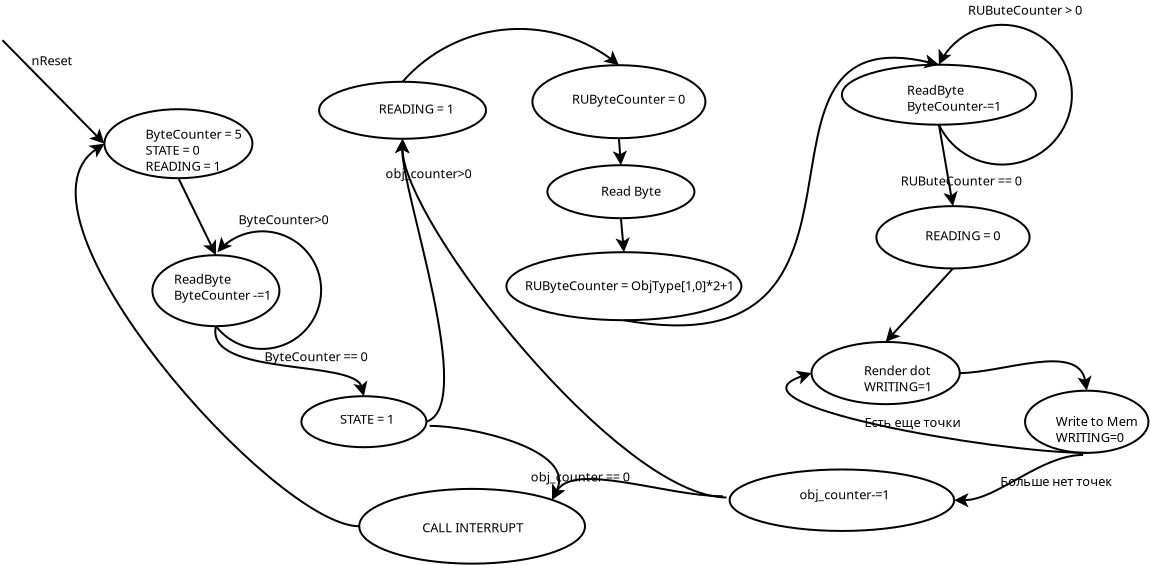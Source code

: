<?xml version="1.0" encoding="UTF-8"?>
<dia:diagram xmlns:dia="http://www.lysator.liu.se/~alla/dia/">
  <dia:layer name="Фон" visible="true" active="true">
    <dia:object type="Standard - Ellipse" version="0" id="O0">
      <dia:attribute name="obj_pos">
        <dia:point val="10.75,6.95"/>
      </dia:attribute>
      <dia:attribute name="obj_bb">
        <dia:rectangle val="10.7,6.9;18.2,10.45"/>
      </dia:attribute>
      <dia:attribute name="elem_corner">
        <dia:point val="10.75,6.95"/>
      </dia:attribute>
      <dia:attribute name="elem_width">
        <dia:real val="7.4"/>
      </dia:attribute>
      <dia:attribute name="elem_height">
        <dia:real val="3.45"/>
      </dia:attribute>
    </dia:object>
    <dia:object type="Standard - Line" version="0" id="O1">
      <dia:attribute name="obj_pos">
        <dia:point val="5.65,3.5"/>
      </dia:attribute>
      <dia:attribute name="obj_bb">
        <dia:rectangle val="5.579,3.429;10.829,8.755"/>
      </dia:attribute>
      <dia:attribute name="conn_endpoints">
        <dia:point val="5.65,3.5"/>
        <dia:point val="10.75,8.675"/>
      </dia:attribute>
      <dia:attribute name="numcp">
        <dia:int val="1"/>
      </dia:attribute>
      <dia:attribute name="end_arrow">
        <dia:enum val="22"/>
      </dia:attribute>
      <dia:attribute name="end_arrow_length">
        <dia:real val="0.5"/>
      </dia:attribute>
      <dia:attribute name="end_arrow_width">
        <dia:real val="0.5"/>
      </dia:attribute>
      <dia:connections>
        <dia:connection handle="1" to="O0" connection="3"/>
      </dia:connections>
    </dia:object>
    <dia:object type="Standard - Text" version="1" id="O2">
      <dia:attribute name="obj_pos">
        <dia:point val="7.1,4.75"/>
      </dia:attribute>
      <dia:attribute name="obj_bb">
        <dia:rectangle val="7.1,4.11;9.03,4.883"/>
      </dia:attribute>
      <dia:attribute name="text">
        <dia:composite type="text">
          <dia:attribute name="string">
            <dia:string>#nReset#</dia:string>
          </dia:attribute>
          <dia:attribute name="font">
            <dia:font family="sans" style="0" name="Helvetica"/>
          </dia:attribute>
          <dia:attribute name="height">
            <dia:real val="0.8"/>
          </dia:attribute>
          <dia:attribute name="pos">
            <dia:point val="7.1,4.75"/>
          </dia:attribute>
          <dia:attribute name="color">
            <dia:color val="#000000"/>
          </dia:attribute>
          <dia:attribute name="alignment">
            <dia:enum val="0"/>
          </dia:attribute>
        </dia:composite>
      </dia:attribute>
      <dia:attribute name="valign">
        <dia:enum val="3"/>
      </dia:attribute>
    </dia:object>
    <dia:object type="Standard - Text" version="1" id="O3">
      <dia:attribute name="obj_pos">
        <dia:point val="12.8,8.425"/>
      </dia:attribute>
      <dia:attribute name="obj_bb">
        <dia:rectangle val="12.8,7.785;17.495,10.158"/>
      </dia:attribute>
      <dia:attribute name="text">
        <dia:composite type="text">
          <dia:attribute name="string">
            <dia:string>#ByteCounter = 5
STATE = 0
READING = 1#</dia:string>
          </dia:attribute>
          <dia:attribute name="font">
            <dia:font family="sans" style="0" name="Helvetica"/>
          </dia:attribute>
          <dia:attribute name="height">
            <dia:real val="0.8"/>
          </dia:attribute>
          <dia:attribute name="pos">
            <dia:point val="12.8,8.425"/>
          </dia:attribute>
          <dia:attribute name="color">
            <dia:color val="#000000"/>
          </dia:attribute>
          <dia:attribute name="alignment">
            <dia:enum val="0"/>
          </dia:attribute>
        </dia:composite>
      </dia:attribute>
      <dia:attribute name="valign">
        <dia:enum val="3"/>
      </dia:attribute>
    </dia:object>
    <dia:object type="Standard - Ellipse" version="0" id="O4">
      <dia:attribute name="obj_pos">
        <dia:point val="13.15,14.25"/>
      </dia:attribute>
      <dia:attribute name="obj_bb">
        <dia:rectangle val="13.1,14.2;19.55,17.85"/>
      </dia:attribute>
      <dia:attribute name="elem_corner">
        <dia:point val="13.15,14.25"/>
      </dia:attribute>
      <dia:attribute name="elem_width">
        <dia:real val="6.35"/>
      </dia:attribute>
      <dia:attribute name="elem_height">
        <dia:real val="3.55"/>
      </dia:attribute>
    </dia:object>
    <dia:object type="Standard - Text" version="1" id="O5">
      <dia:attribute name="obj_pos">
        <dia:point val="14.225,15.675"/>
      </dia:attribute>
      <dia:attribute name="obj_bb">
        <dia:rectangle val="14.225,15.035;18.953,16.608"/>
      </dia:attribute>
      <dia:attribute name="text">
        <dia:composite type="text">
          <dia:attribute name="string">
            <dia:string>#ReadByte
ByteCounter -=1#</dia:string>
          </dia:attribute>
          <dia:attribute name="font">
            <dia:font family="sans" style="0" name="Helvetica"/>
          </dia:attribute>
          <dia:attribute name="height">
            <dia:real val="0.8"/>
          </dia:attribute>
          <dia:attribute name="pos">
            <dia:point val="14.225,15.675"/>
          </dia:attribute>
          <dia:attribute name="color">
            <dia:color val="#000000"/>
          </dia:attribute>
          <dia:attribute name="alignment">
            <dia:enum val="0"/>
          </dia:attribute>
        </dia:composite>
      </dia:attribute>
      <dia:attribute name="valign">
        <dia:enum val="3"/>
      </dia:attribute>
    </dia:object>
    <dia:object type="Standard - Line" version="0" id="O6">
      <dia:attribute name="obj_pos">
        <dia:point val="14.45,10.4"/>
      </dia:attribute>
      <dia:attribute name="obj_bb">
        <dia:rectangle val="14.383,10.333;16.401,14.351"/>
      </dia:attribute>
      <dia:attribute name="conn_endpoints">
        <dia:point val="14.45,10.4"/>
        <dia:point val="16.325,14.25"/>
      </dia:attribute>
      <dia:attribute name="numcp">
        <dia:int val="1"/>
      </dia:attribute>
      <dia:attribute name="end_arrow">
        <dia:enum val="22"/>
      </dia:attribute>
      <dia:attribute name="end_arrow_length">
        <dia:real val="0.5"/>
      </dia:attribute>
      <dia:attribute name="end_arrow_width">
        <dia:real val="0.5"/>
      </dia:attribute>
      <dia:connections>
        <dia:connection handle="0" to="O0" connection="6"/>
        <dia:connection handle="1" to="O4" connection="1"/>
      </dia:connections>
    </dia:object>
    <dia:object type="Standard - Arc" version="0" id="O7">
      <dia:attribute name="obj_pos">
        <dia:point val="16.325,17.8"/>
      </dia:attribute>
      <dia:attribute name="obj_bb">
        <dia:rectangle val="16.274,13.007;21.636,18.986"/>
      </dia:attribute>
      <dia:attribute name="conn_endpoints">
        <dia:point val="16.325,17.8"/>
        <dia:point val="16.4,14.1"/>
      </dia:attribute>
      <dia:attribute name="curve_distance">
        <dia:real val="5.224"/>
      </dia:attribute>
      <dia:attribute name="end_arrow">
        <dia:enum val="22"/>
      </dia:attribute>
      <dia:attribute name="end_arrow_length">
        <dia:real val="0.5"/>
      </dia:attribute>
      <dia:attribute name="end_arrow_width">
        <dia:real val="0.5"/>
      </dia:attribute>
      <dia:connections>
        <dia:connection handle="0" to="O4" connection="6"/>
      </dia:connections>
    </dia:object>
    <dia:object type="Standard - Text" version="1" id="O8">
      <dia:attribute name="obj_pos">
        <dia:point val="17.45,12.7"/>
      </dia:attribute>
      <dia:attribute name="obj_bb">
        <dia:rectangle val="17.45,12.06;21.745,12.832"/>
      </dia:attribute>
      <dia:attribute name="text">
        <dia:composite type="text">
          <dia:attribute name="string">
            <dia:string>#ByteCounter&gt;0#</dia:string>
          </dia:attribute>
          <dia:attribute name="font">
            <dia:font family="sans" style="0" name="Helvetica"/>
          </dia:attribute>
          <dia:attribute name="height">
            <dia:real val="0.8"/>
          </dia:attribute>
          <dia:attribute name="pos">
            <dia:point val="17.45,12.7"/>
          </dia:attribute>
          <dia:attribute name="color">
            <dia:color val="#000000"/>
          </dia:attribute>
          <dia:attribute name="alignment">
            <dia:enum val="0"/>
          </dia:attribute>
        </dia:composite>
      </dia:attribute>
      <dia:attribute name="valign">
        <dia:enum val="3"/>
      </dia:attribute>
    </dia:object>
    <dia:object type="Standard - Ellipse" version="0" id="O9">
      <dia:attribute name="obj_pos">
        <dia:point val="20.6,21.3"/>
      </dia:attribute>
      <dia:attribute name="obj_bb">
        <dia:rectangle val="20.55,21.25;26.9,23.9"/>
      </dia:attribute>
      <dia:attribute name="elem_corner">
        <dia:point val="20.6,21.3"/>
      </dia:attribute>
      <dia:attribute name="elem_width">
        <dia:real val="6.25"/>
      </dia:attribute>
      <dia:attribute name="elem_height">
        <dia:real val="2.55"/>
      </dia:attribute>
    </dia:object>
    <dia:object type="Standard - BezierLine" version="0" id="O10">
      <dia:attribute name="obj_pos">
        <dia:point val="16.325,17.8"/>
      </dia:attribute>
      <dia:attribute name="obj_bb">
        <dia:rectangle val="16.244,17.74;23.895,21.3"/>
      </dia:attribute>
      <dia:attribute name="bez_points">
        <dia:point val="16.325,17.8"/>
        <dia:point val="15.75,20.35"/>
        <dia:point val="23.25,19.45"/>
        <dia:point val="23.725,21.3"/>
      </dia:attribute>
      <dia:attribute name="corner_types">
        <dia:enum val="0"/>
        <dia:enum val="0"/>
      </dia:attribute>
      <dia:attribute name="end_arrow">
        <dia:enum val="22"/>
      </dia:attribute>
      <dia:attribute name="end_arrow_length">
        <dia:real val="0.5"/>
      </dia:attribute>
      <dia:attribute name="end_arrow_width">
        <dia:real val="0.5"/>
      </dia:attribute>
      <dia:connections>
        <dia:connection handle="0" to="O4" connection="6"/>
        <dia:connection handle="3" to="O9" connection="1"/>
      </dia:connections>
    </dia:object>
    <dia:object type="Standard - Text" version="1" id="O11">
      <dia:attribute name="obj_pos">
        <dia:point val="18.75,19.55"/>
      </dia:attribute>
      <dia:attribute name="obj_bb">
        <dia:rectangle val="18.75,18.91;23.91,19.683"/>
      </dia:attribute>
      <dia:attribute name="text">
        <dia:composite type="text">
          <dia:attribute name="string">
            <dia:string>#ByteCounter == 0#</dia:string>
          </dia:attribute>
          <dia:attribute name="font">
            <dia:font family="sans" style="0" name="Helvetica"/>
          </dia:attribute>
          <dia:attribute name="height">
            <dia:real val="0.8"/>
          </dia:attribute>
          <dia:attribute name="pos">
            <dia:point val="18.75,19.55"/>
          </dia:attribute>
          <dia:attribute name="color">
            <dia:color val="#000000"/>
          </dia:attribute>
          <dia:attribute name="alignment">
            <dia:enum val="0"/>
          </dia:attribute>
        </dia:composite>
      </dia:attribute>
      <dia:attribute name="valign">
        <dia:enum val="3"/>
      </dia:attribute>
    </dia:object>
    <dia:object type="Standard - Text" version="1" id="O12">
      <dia:attribute name="obj_pos">
        <dia:point val="22.525,22.675"/>
      </dia:attribute>
      <dia:attribute name="obj_bb">
        <dia:rectangle val="22.525,22.035;25.593,22.808"/>
      </dia:attribute>
      <dia:attribute name="text">
        <dia:composite type="text">
          <dia:attribute name="string">
            <dia:string>#STATE = 1#</dia:string>
          </dia:attribute>
          <dia:attribute name="font">
            <dia:font family="sans" style="0" name="Helvetica"/>
          </dia:attribute>
          <dia:attribute name="height">
            <dia:real val="0.8"/>
          </dia:attribute>
          <dia:attribute name="pos">
            <dia:point val="22.525,22.675"/>
          </dia:attribute>
          <dia:attribute name="color">
            <dia:color val="#000000"/>
          </dia:attribute>
          <dia:attribute name="alignment">
            <dia:enum val="0"/>
          </dia:attribute>
        </dia:composite>
      </dia:attribute>
      <dia:attribute name="valign">
        <dia:enum val="3"/>
      </dia:attribute>
    </dia:object>
    <dia:object type="Standard - Ellipse" version="0" id="O13">
      <dia:attribute name="obj_pos">
        <dia:point val="32.15,4.75"/>
      </dia:attribute>
      <dia:attribute name="obj_bb">
        <dia:rectangle val="32.1,4.7;40.85,8.45"/>
      </dia:attribute>
      <dia:attribute name="elem_corner">
        <dia:point val="32.15,4.75"/>
      </dia:attribute>
      <dia:attribute name="elem_width">
        <dia:real val="8.65"/>
      </dia:attribute>
      <dia:attribute name="elem_height">
        <dia:real val="3.65"/>
      </dia:attribute>
    </dia:object>
    <dia:object type="Standard - Text" version="1" id="O14">
      <dia:attribute name="obj_pos">
        <dia:point val="34.125,6.675"/>
      </dia:attribute>
      <dia:attribute name="obj_bb">
        <dia:rectangle val="34.125,6.035;39.638,6.808"/>
      </dia:attribute>
      <dia:attribute name="text">
        <dia:composite type="text">
          <dia:attribute name="string">
            <dia:string>#RUByteCounter = 0#</dia:string>
          </dia:attribute>
          <dia:attribute name="font">
            <dia:font family="sans" style="0" name="Helvetica"/>
          </dia:attribute>
          <dia:attribute name="height">
            <dia:real val="0.8"/>
          </dia:attribute>
          <dia:attribute name="pos">
            <dia:point val="34.125,6.675"/>
          </dia:attribute>
          <dia:attribute name="color">
            <dia:color val="#000000"/>
          </dia:attribute>
          <dia:attribute name="alignment">
            <dia:enum val="0"/>
          </dia:attribute>
        </dia:composite>
      </dia:attribute>
      <dia:attribute name="valign">
        <dia:enum val="3"/>
      </dia:attribute>
    </dia:object>
    <dia:object type="Standard - Ellipse" version="0" id="O15">
      <dia:attribute name="obj_pos">
        <dia:point val="32.9,9.75"/>
      </dia:attribute>
      <dia:attribute name="obj_bb">
        <dia:rectangle val="32.85,9.7;40.3,12.45"/>
      </dia:attribute>
      <dia:attribute name="elem_corner">
        <dia:point val="32.9,9.75"/>
      </dia:attribute>
      <dia:attribute name="elem_width">
        <dia:real val="7.35"/>
      </dia:attribute>
      <dia:attribute name="elem_height">
        <dia:real val="2.65"/>
      </dia:attribute>
    </dia:object>
    <dia:object type="Standard - Text" version="1" id="O16">
      <dia:attribute name="obj_pos">
        <dia:point val="35.575,11.275"/>
      </dia:attribute>
      <dia:attribute name="obj_bb">
        <dia:rectangle val="35.575,10.635;38.45,11.408"/>
      </dia:attribute>
      <dia:attribute name="text">
        <dia:composite type="text">
          <dia:attribute name="string">
            <dia:string>#Read Byte#</dia:string>
          </dia:attribute>
          <dia:attribute name="font">
            <dia:font family="sans" style="0" name="Helvetica"/>
          </dia:attribute>
          <dia:attribute name="height">
            <dia:real val="0.8"/>
          </dia:attribute>
          <dia:attribute name="pos">
            <dia:point val="35.575,11.275"/>
          </dia:attribute>
          <dia:attribute name="color">
            <dia:color val="#000000"/>
          </dia:attribute>
          <dia:attribute name="alignment">
            <dia:enum val="0"/>
          </dia:attribute>
        </dia:composite>
      </dia:attribute>
      <dia:attribute name="valign">
        <dia:enum val="3"/>
      </dia:attribute>
    </dia:object>
    <dia:object type="Standard - Line" version="0" id="O17">
      <dia:attribute name="obj_pos">
        <dia:point val="36.475,8.4"/>
      </dia:attribute>
      <dia:attribute name="obj_bb">
        <dia:rectangle val="36.169,8.346;36.891,9.861"/>
      </dia:attribute>
      <dia:attribute name="conn_endpoints">
        <dia:point val="36.475,8.4"/>
        <dia:point val="36.575,9.75"/>
      </dia:attribute>
      <dia:attribute name="numcp">
        <dia:int val="1"/>
      </dia:attribute>
      <dia:attribute name="end_arrow">
        <dia:enum val="22"/>
      </dia:attribute>
      <dia:attribute name="end_arrow_length">
        <dia:real val="0.5"/>
      </dia:attribute>
      <dia:attribute name="end_arrow_width">
        <dia:real val="0.5"/>
      </dia:attribute>
      <dia:connections>
        <dia:connection handle="0" to="O13" connection="6"/>
        <dia:connection handle="1" to="O15" connection="1"/>
      </dia:connections>
    </dia:object>
    <dia:object type="Standard - Ellipse" version="0" id="O18">
      <dia:attribute name="obj_pos">
        <dia:point val="30.85,14.1"/>
      </dia:attribute>
      <dia:attribute name="obj_bb">
        <dia:rectangle val="30.8,14.05;42.65,17.55"/>
      </dia:attribute>
      <dia:attribute name="elem_corner">
        <dia:point val="30.85,14.1"/>
      </dia:attribute>
      <dia:attribute name="elem_width">
        <dia:real val="11.75"/>
      </dia:attribute>
      <dia:attribute name="elem_height">
        <dia:real val="3.4"/>
      </dia:attribute>
    </dia:object>
    <dia:object type="Standard - Text" version="1" id="O19">
      <dia:attribute name="obj_pos">
        <dia:point val="31.775,16"/>
      </dia:attribute>
      <dia:attribute name="obj_bb">
        <dia:rectangle val="31.775,15.36;42.212,16.133"/>
      </dia:attribute>
      <dia:attribute name="text">
        <dia:composite type="text">
          <dia:attribute name="string">
            <dia:string>#RUByteCounter = ObjType[1,0]*2+1#</dia:string>
          </dia:attribute>
          <dia:attribute name="font">
            <dia:font family="sans" style="0" name="Helvetica"/>
          </dia:attribute>
          <dia:attribute name="height">
            <dia:real val="0.8"/>
          </dia:attribute>
          <dia:attribute name="pos">
            <dia:point val="31.775,16"/>
          </dia:attribute>
          <dia:attribute name="color">
            <dia:color val="#000000"/>
          </dia:attribute>
          <dia:attribute name="alignment">
            <dia:enum val="0"/>
          </dia:attribute>
        </dia:composite>
      </dia:attribute>
      <dia:attribute name="valign">
        <dia:enum val="3"/>
      </dia:attribute>
    </dia:object>
    <dia:object type="Standard - Line" version="0" id="O20">
      <dia:attribute name="obj_pos">
        <dia:point val="36.575,12.4"/>
      </dia:attribute>
      <dia:attribute name="obj_bb">
        <dia:rectangle val="36.311,12.346;37.032,14.211"/>
      </dia:attribute>
      <dia:attribute name="conn_endpoints">
        <dia:point val="36.575,12.4"/>
        <dia:point val="36.725,14.1"/>
      </dia:attribute>
      <dia:attribute name="numcp">
        <dia:int val="1"/>
      </dia:attribute>
      <dia:attribute name="end_arrow">
        <dia:enum val="22"/>
      </dia:attribute>
      <dia:attribute name="end_arrow_length">
        <dia:real val="0.5"/>
      </dia:attribute>
      <dia:attribute name="end_arrow_width">
        <dia:real val="0.5"/>
      </dia:attribute>
      <dia:connections>
        <dia:connection handle="0" to="O15" connection="6"/>
        <dia:connection handle="1" to="O18" connection="1"/>
      </dia:connections>
    </dia:object>
    <dia:object type="Standard - Ellipse" version="0" id="O21">
      <dia:attribute name="obj_pos">
        <dia:point val="47.625,4.725"/>
      </dia:attribute>
      <dia:attribute name="obj_bb">
        <dia:rectangle val="47.575,4.675;57.375,7.775"/>
      </dia:attribute>
      <dia:attribute name="elem_corner">
        <dia:point val="47.625,4.725"/>
      </dia:attribute>
      <dia:attribute name="elem_width">
        <dia:real val="9.7"/>
      </dia:attribute>
      <dia:attribute name="elem_height">
        <dia:real val="3.0"/>
      </dia:attribute>
    </dia:object>
    <dia:object type="Standard - BezierLine" version="0" id="O22">
      <dia:attribute name="obj_pos">
        <dia:point val="36.725,17.5"/>
      </dia:attribute>
      <dia:attribute name="obj_bb">
        <dia:rectangle val="36.667,4.206;52.475,17.812"/>
      </dia:attribute>
      <dia:attribute name="bez_points">
        <dia:point val="36.725,17.5"/>
        <dia:point val="51.325,20.125"/>
        <dia:point val="41.525,2.125"/>
        <dia:point val="52.475,4.725"/>
      </dia:attribute>
      <dia:attribute name="corner_types">
        <dia:enum val="0"/>
        <dia:enum val="0"/>
      </dia:attribute>
      <dia:attribute name="end_arrow">
        <dia:enum val="22"/>
      </dia:attribute>
      <dia:attribute name="end_arrow_length">
        <dia:real val="0.5"/>
      </dia:attribute>
      <dia:attribute name="end_arrow_width">
        <dia:real val="0.5"/>
      </dia:attribute>
      <dia:connections>
        <dia:connection handle="0" to="O18" connection="6"/>
        <dia:connection handle="3" to="O21" connection="1"/>
      </dia:connections>
    </dia:object>
    <dia:object type="Standard - Text" version="1" id="O23">
      <dia:attribute name="obj_pos">
        <dia:point val="50.875,6.225"/>
      </dia:attribute>
      <dia:attribute name="obj_bb">
        <dia:rectangle val="50.875,5.585;55.403,7.157"/>
      </dia:attribute>
      <dia:attribute name="text">
        <dia:composite type="text">
          <dia:attribute name="string">
            <dia:string>#ReadByte
ByteCounter-=1#</dia:string>
          </dia:attribute>
          <dia:attribute name="font">
            <dia:font family="sans" style="0" name="Helvetica"/>
          </dia:attribute>
          <dia:attribute name="height">
            <dia:real val="0.8"/>
          </dia:attribute>
          <dia:attribute name="pos">
            <dia:point val="50.875,6.225"/>
          </dia:attribute>
          <dia:attribute name="color">
            <dia:color val="#000000"/>
          </dia:attribute>
          <dia:attribute name="alignment">
            <dia:enum val="0"/>
          </dia:attribute>
        </dia:composite>
      </dia:attribute>
      <dia:attribute name="valign">
        <dia:enum val="3"/>
      </dia:attribute>
    </dia:object>
    <dia:object type="Standard - Text" version="1" id="O24">
      <dia:attribute name="obj_pos">
        <dia:point val="51.025,6.025"/>
      </dia:attribute>
      <dia:attribute name="obj_bb">
        <dia:rectangle val="51.025,5.385;51.025,6.157"/>
      </dia:attribute>
      <dia:attribute name="text">
        <dia:composite type="text">
          <dia:attribute name="string">
            <dia:string>##</dia:string>
          </dia:attribute>
          <dia:attribute name="font">
            <dia:font family="sans" style="0" name="Helvetica"/>
          </dia:attribute>
          <dia:attribute name="height">
            <dia:real val="0.8"/>
          </dia:attribute>
          <dia:attribute name="pos">
            <dia:point val="51.025,6.025"/>
          </dia:attribute>
          <dia:attribute name="color">
            <dia:color val="#000000"/>
          </dia:attribute>
          <dia:attribute name="alignment">
            <dia:enum val="0"/>
          </dia:attribute>
        </dia:composite>
      </dia:attribute>
      <dia:attribute name="valign">
        <dia:enum val="3"/>
      </dia:attribute>
    </dia:object>
    <dia:object type="Standard - Arc" version="0" id="O25">
      <dia:attribute name="obj_pos">
        <dia:point val="52.475,7.725"/>
      </dia:attribute>
      <dia:attribute name="obj_bb">
        <dia:rectangle val="52.425,2.681;59.175,9.769"/>
      </dia:attribute>
      <dia:attribute name="conn_endpoints">
        <dia:point val="52.475,7.725"/>
        <dia:point val="52.475,4.725"/>
      </dia:attribute>
      <dia:attribute name="curve_distance">
        <dia:real val="6.65"/>
      </dia:attribute>
      <dia:attribute name="end_arrow">
        <dia:enum val="22"/>
      </dia:attribute>
      <dia:attribute name="end_arrow_length">
        <dia:real val="0.5"/>
      </dia:attribute>
      <dia:attribute name="end_arrow_width">
        <dia:real val="0.5"/>
      </dia:attribute>
      <dia:connections>
        <dia:connection handle="0" to="O21" connection="6"/>
        <dia:connection handle="1" to="O21" connection="1"/>
      </dia:connections>
    </dia:object>
    <dia:object type="Standard - Text" version="1" id="O26">
      <dia:attribute name="obj_pos">
        <dia:point val="53.925,2.225"/>
      </dia:attribute>
      <dia:attribute name="obj_bb">
        <dia:rectangle val="53.925,1.585;59.475,2.357"/>
      </dia:attribute>
      <dia:attribute name="text">
        <dia:composite type="text">
          <dia:attribute name="string">
            <dia:string>#RUButeCounter &gt; 0#</dia:string>
          </dia:attribute>
          <dia:attribute name="font">
            <dia:font family="sans" style="0" name="Helvetica"/>
          </dia:attribute>
          <dia:attribute name="height">
            <dia:real val="0.8"/>
          </dia:attribute>
          <dia:attribute name="pos">
            <dia:point val="53.925,2.225"/>
          </dia:attribute>
          <dia:attribute name="color">
            <dia:color val="#000000"/>
          </dia:attribute>
          <dia:attribute name="alignment">
            <dia:enum val="0"/>
          </dia:attribute>
        </dia:composite>
      </dia:attribute>
      <dia:attribute name="valign">
        <dia:enum val="3"/>
      </dia:attribute>
    </dia:object>
    <dia:object type="Standard - Ellipse" version="0" id="O27">
      <dia:attribute name="obj_pos">
        <dia:point val="49.349,11.797"/>
      </dia:attribute>
      <dia:attribute name="obj_bb">
        <dia:rectangle val="49.299,11.747;57.059,14.962"/>
      </dia:attribute>
      <dia:attribute name="elem_corner">
        <dia:point val="49.349,11.797"/>
      </dia:attribute>
      <dia:attribute name="elem_width">
        <dia:real val="7.66"/>
      </dia:attribute>
      <dia:attribute name="elem_height">
        <dia:real val="3.115"/>
      </dia:attribute>
    </dia:object>
    <dia:object type="Standard - Text" version="1" id="O28">
      <dia:attribute name="obj_pos">
        <dia:point val="51.786,13.501"/>
      </dia:attribute>
      <dia:attribute name="obj_bb">
        <dia:rectangle val="51.767,12.842;55.674,14.472"/>
      </dia:attribute>
      <dia:attribute name="text">
        <dia:composite type="text">
          <dia:attribute name="string">
            <dia:string>#READING = 0
#</dia:string>
          </dia:attribute>
          <dia:attribute name="font">
            <dia:font family="sans" style="0" name="Helvetica"/>
          </dia:attribute>
          <dia:attribute name="height">
            <dia:real val="0.8"/>
          </dia:attribute>
          <dia:attribute name="pos">
            <dia:point val="51.786,13.501"/>
          </dia:attribute>
          <dia:attribute name="color">
            <dia:color val="#000000"/>
          </dia:attribute>
          <dia:attribute name="alignment">
            <dia:enum val="0"/>
          </dia:attribute>
        </dia:composite>
      </dia:attribute>
      <dia:attribute name="valign">
        <dia:enum val="3"/>
      </dia:attribute>
    </dia:object>
    <dia:object type="Standard - Line" version="0" id="O29">
      <dia:attribute name="obj_pos">
        <dia:point val="52.475,7.725"/>
      </dia:attribute>
      <dia:attribute name="obj_bb">
        <dia:rectangle val="52.417,7.667;53.431,11.907"/>
      </dia:attribute>
      <dia:attribute name="conn_endpoints">
        <dia:point val="52.475,7.725"/>
        <dia:point val="53.179,11.797"/>
      </dia:attribute>
      <dia:attribute name="numcp">
        <dia:int val="1"/>
      </dia:attribute>
      <dia:attribute name="end_arrow">
        <dia:enum val="22"/>
      </dia:attribute>
      <dia:attribute name="end_arrow_length">
        <dia:real val="0.5"/>
      </dia:attribute>
      <dia:attribute name="end_arrow_width">
        <dia:real val="0.5"/>
      </dia:attribute>
      <dia:connections>
        <dia:connection handle="0" to="O21" connection="6"/>
        <dia:connection handle="1" to="O27" connection="1"/>
      </dia:connections>
    </dia:object>
    <dia:object type="Standard - Text" version="1" id="O30">
      <dia:attribute name="obj_pos">
        <dia:point val="50.57,10.762"/>
      </dia:attribute>
      <dia:attribute name="obj_bb">
        <dia:rectangle val="50.57,10.122;56.585,10.895"/>
      </dia:attribute>
      <dia:attribute name="text">
        <dia:composite type="text">
          <dia:attribute name="string">
            <dia:string>#RUButeCounter == 0#</dia:string>
          </dia:attribute>
          <dia:attribute name="font">
            <dia:font family="sans" style="0" name="Helvetica"/>
          </dia:attribute>
          <dia:attribute name="height">
            <dia:real val="0.8"/>
          </dia:attribute>
          <dia:attribute name="pos">
            <dia:point val="50.57,10.762"/>
          </dia:attribute>
          <dia:attribute name="color">
            <dia:color val="#000000"/>
          </dia:attribute>
          <dia:attribute name="alignment">
            <dia:enum val="0"/>
          </dia:attribute>
        </dia:composite>
      </dia:attribute>
      <dia:attribute name="valign">
        <dia:enum val="3"/>
      </dia:attribute>
    </dia:object>
    <dia:object type="Standard - Ellipse" version="0" id="O31">
      <dia:attribute name="obj_pos">
        <dia:point val="46.105,18.588"/>
      </dia:attribute>
      <dia:attribute name="obj_bb">
        <dia:rectangle val="46.055,18.538;53.567,21.748"/>
      </dia:attribute>
      <dia:attribute name="elem_corner">
        <dia:point val="46.105,18.588"/>
      </dia:attribute>
      <dia:attribute name="elem_width">
        <dia:real val="7.412"/>
      </dia:attribute>
      <dia:attribute name="elem_height">
        <dia:real val="3.11"/>
      </dia:attribute>
    </dia:object>
    <dia:object type="Standard - Text" version="1" id="O32">
      <dia:attribute name="obj_pos">
        <dia:point val="48.723,20.247"/>
      </dia:attribute>
      <dia:attribute name="obj_bb">
        <dia:rectangle val="48.723,19.607;52.223,21.179"/>
      </dia:attribute>
      <dia:attribute name="text">
        <dia:composite type="text">
          <dia:attribute name="string">
            <dia:string>#Render dot
WRITING=1#</dia:string>
          </dia:attribute>
          <dia:attribute name="font">
            <dia:font family="sans" style="0" name="Helvetica"/>
          </dia:attribute>
          <dia:attribute name="height">
            <dia:real val="0.8"/>
          </dia:attribute>
          <dia:attribute name="pos">
            <dia:point val="48.723,20.247"/>
          </dia:attribute>
          <dia:attribute name="color">
            <dia:color val="#000000"/>
          </dia:attribute>
          <dia:attribute name="alignment">
            <dia:enum val="0"/>
          </dia:attribute>
        </dia:composite>
      </dia:attribute>
      <dia:attribute name="valign">
        <dia:enum val="3"/>
      </dia:attribute>
    </dia:object>
    <dia:object type="Standard - Ellipse" version="0" id="O33">
      <dia:attribute name="obj_pos">
        <dia:point val="56.783,21.024"/>
      </dia:attribute>
      <dia:attribute name="obj_bb">
        <dia:rectangle val="56.733,20.974;63.001,24.184"/>
      </dia:attribute>
      <dia:attribute name="elem_corner">
        <dia:point val="56.783,21.024"/>
      </dia:attribute>
      <dia:attribute name="elem_width">
        <dia:real val="6.168"/>
      </dia:attribute>
      <dia:attribute name="elem_height">
        <dia:real val="3.11"/>
      </dia:attribute>
    </dia:object>
    <dia:object type="Standard - Text" version="1" id="O34">
      <dia:attribute name="obj_pos">
        <dia:point val="35.013,9.362"/>
      </dia:attribute>
      <dia:attribute name="obj_bb">
        <dia:rectangle val="35.013,8.722;35.013,9.494"/>
      </dia:attribute>
      <dia:attribute name="text">
        <dia:composite type="text">
          <dia:attribute name="string">
            <dia:string>##</dia:string>
          </dia:attribute>
          <dia:attribute name="font">
            <dia:font family="sans" style="0" name="Helvetica"/>
          </dia:attribute>
          <dia:attribute name="height">
            <dia:real val="0.8"/>
          </dia:attribute>
          <dia:attribute name="pos">
            <dia:point val="35.013,9.362"/>
          </dia:attribute>
          <dia:attribute name="color">
            <dia:color val="#000000"/>
          </dia:attribute>
          <dia:attribute name="alignment">
            <dia:enum val="0"/>
          </dia:attribute>
        </dia:composite>
      </dia:attribute>
      <dia:attribute name="valign">
        <dia:enum val="3"/>
      </dia:attribute>
    </dia:object>
    <dia:object type="Standard - Text" version="1" id="O35">
      <dia:attribute name="obj_pos">
        <dia:point val="58.312,22.787"/>
      </dia:attribute>
      <dia:attribute name="obj_bb">
        <dia:rectangle val="58.312,22.147;62.149,23.719"/>
      </dia:attribute>
      <dia:attribute name="text">
        <dia:composite type="text">
          <dia:attribute name="string">
            <dia:string>#Write to Mem
WRITING=0#</dia:string>
          </dia:attribute>
          <dia:attribute name="font">
            <dia:font family="sans" style="0" name="Helvetica"/>
          </dia:attribute>
          <dia:attribute name="height">
            <dia:real val="0.8"/>
          </dia:attribute>
          <dia:attribute name="pos">
            <dia:point val="58.312,22.787"/>
          </dia:attribute>
          <dia:attribute name="color">
            <dia:color val="#000000"/>
          </dia:attribute>
          <dia:attribute name="alignment">
            <dia:enum val="0"/>
          </dia:attribute>
        </dia:composite>
      </dia:attribute>
      <dia:attribute name="valign">
        <dia:enum val="3"/>
      </dia:attribute>
    </dia:object>
    <dia:object type="Standard - Line" version="0" id="O36">
      <dia:attribute name="obj_pos">
        <dia:point val="53.179,14.912"/>
      </dia:attribute>
      <dia:attribute name="obj_bb">
        <dia:rectangle val="49.736,14.842;53.25,18.671"/>
      </dia:attribute>
      <dia:attribute name="conn_endpoints">
        <dia:point val="53.179,14.912"/>
        <dia:point val="49.811,18.588"/>
      </dia:attribute>
      <dia:attribute name="numcp">
        <dia:int val="1"/>
      </dia:attribute>
      <dia:attribute name="end_arrow">
        <dia:enum val="22"/>
      </dia:attribute>
      <dia:attribute name="end_arrow_length">
        <dia:real val="0.5"/>
      </dia:attribute>
      <dia:attribute name="end_arrow_width">
        <dia:real val="0.5"/>
      </dia:attribute>
      <dia:connections>
        <dia:connection handle="0" to="O27" connection="6"/>
        <dia:connection handle="1" to="O31" connection="1"/>
      </dia:connections>
    </dia:object>
    <dia:object type="Standard - BezierLine" version="0" id="O37">
      <dia:attribute name="obj_pos">
        <dia:point val="53.517,20.143"/>
      </dia:attribute>
      <dia:attribute name="obj_bb">
        <dia:rectangle val="53.467,19.507;60.11,21.024"/>
      </dia:attribute>
      <dia:attribute name="bez_points">
        <dia:point val="53.517,20.143"/>
        <dia:point val="55.625,20.143"/>
        <dia:point val="59.478,18.588"/>
        <dia:point val="59.867,21.024"/>
      </dia:attribute>
      <dia:attribute name="corner_types">
        <dia:enum val="0"/>
        <dia:enum val="0"/>
      </dia:attribute>
      <dia:attribute name="end_arrow">
        <dia:enum val="22"/>
      </dia:attribute>
      <dia:attribute name="end_arrow_length">
        <dia:real val="0.5"/>
      </dia:attribute>
      <dia:attribute name="end_arrow_width">
        <dia:real val="0.5"/>
      </dia:attribute>
      <dia:connections>
        <dia:connection handle="0" to="O31" connection="4"/>
        <dia:connection handle="3" to="O33" connection="1"/>
      </dia:connections>
    </dia:object>
    <dia:object type="Standard - BezierLine" version="0" id="O38">
      <dia:attribute name="obj_pos">
        <dia:point val="59.867,24.134"/>
      </dia:attribute>
      <dia:attribute name="obj_bb">
        <dia:rectangle val="44.794,20.026;59.917,24.184"/>
      </dia:attribute>
      <dia:attribute name="bez_points">
        <dia:point val="59.867,24.134"/>
        <dia:point val="55.298,24.134"/>
        <dia:point val="41.388,21.698"/>
        <dia:point val="46.105,20.143"/>
      </dia:attribute>
      <dia:attribute name="corner_types">
        <dia:enum val="0"/>
        <dia:enum val="0"/>
      </dia:attribute>
      <dia:attribute name="end_arrow">
        <dia:enum val="22"/>
      </dia:attribute>
      <dia:attribute name="end_arrow_length">
        <dia:real val="0.5"/>
      </dia:attribute>
      <dia:attribute name="end_arrow_width">
        <dia:real val="0.5"/>
      </dia:attribute>
      <dia:connections>
        <dia:connection handle="0" to="O33" connection="6"/>
        <dia:connection handle="3" to="O31" connection="3"/>
      </dia:connections>
    </dia:object>
    <dia:object type="Standard - Text" version="1" id="O39">
      <dia:attribute name="obj_pos">
        <dia:point val="48.749,22.838"/>
      </dia:attribute>
      <dia:attribute name="obj_bb">
        <dia:rectangle val="48.749,22.198;53.279,22.971"/>
      </dia:attribute>
      <dia:attribute name="text">
        <dia:composite type="text">
          <dia:attribute name="string">
            <dia:string>#Есть еще точки#</dia:string>
          </dia:attribute>
          <dia:attribute name="font">
            <dia:font family="sans" style="0" name="Helvetica"/>
          </dia:attribute>
          <dia:attribute name="height">
            <dia:real val="0.8"/>
          </dia:attribute>
          <dia:attribute name="pos">
            <dia:point val="48.749,22.838"/>
          </dia:attribute>
          <dia:attribute name="color">
            <dia:color val="#000000"/>
          </dia:attribute>
          <dia:attribute name="alignment">
            <dia:enum val="0"/>
          </dia:attribute>
        </dia:composite>
      </dia:attribute>
      <dia:attribute name="valign">
        <dia:enum val="3"/>
      </dia:attribute>
    </dia:object>
    <dia:object type="Standard - Ellipse" version="0" id="O40">
      <dia:attribute name="obj_pos">
        <dia:point val="42.01,24.964"/>
      </dia:attribute>
      <dia:attribute name="obj_bb">
        <dia:rectangle val="41.96,24.914;53.287,28.087"/>
      </dia:attribute>
      <dia:attribute name="elem_corner">
        <dia:point val="42.01,24.964"/>
      </dia:attribute>
      <dia:attribute name="elem_width">
        <dia:real val="11.226"/>
      </dia:attribute>
      <dia:attribute name="elem_height">
        <dia:real val="3.073"/>
      </dia:attribute>
    </dia:object>
    <dia:object type="Standard - BezierLine" version="0" id="O41">
      <dia:attribute name="obj_pos">
        <dia:point val="59.685,24.238"/>
      </dia:attribute>
      <dia:attribute name="obj_bb">
        <dia:rectangle val="53.237,24.188;59.735,26.862"/>
      </dia:attribute>
      <dia:attribute name="bez_points">
        <dia:point val="59.685,24.238"/>
        <dia:point val="57.544,24.238"/>
        <dia:point val="55.378,26.5"/>
        <dia:point val="53.237,26.5"/>
      </dia:attribute>
      <dia:attribute name="corner_types">
        <dia:enum val="0"/>
        <dia:enum val="0"/>
      </dia:attribute>
      <dia:attribute name="end_arrow">
        <dia:enum val="22"/>
      </dia:attribute>
      <dia:attribute name="end_arrow_length">
        <dia:real val="0.5"/>
      </dia:attribute>
      <dia:attribute name="end_arrow_width">
        <dia:real val="0.5"/>
      </dia:attribute>
      <dia:connections>
        <dia:connection handle="3" to="O40" connection="4"/>
      </dia:connections>
    </dia:object>
    <dia:object type="Standard - Text" version="1" id="O42">
      <dia:attribute name="obj_pos">
        <dia:point val="55.539,25.793"/>
      </dia:attribute>
      <dia:attribute name="obj_bb">
        <dia:rectangle val="55.539,25.153;60.824,25.925"/>
      </dia:attribute>
      <dia:attribute name="text">
        <dia:composite type="text">
          <dia:attribute name="string">
            <dia:string>#Больше нет точек#</dia:string>
          </dia:attribute>
          <dia:attribute name="font">
            <dia:font family="sans" style="0" name="Helvetica"/>
          </dia:attribute>
          <dia:attribute name="height">
            <dia:real val="0.8"/>
          </dia:attribute>
          <dia:attribute name="pos">
            <dia:point val="55.539,25.793"/>
          </dia:attribute>
          <dia:attribute name="color">
            <dia:color val="#000000"/>
          </dia:attribute>
          <dia:attribute name="alignment">
            <dia:enum val="0"/>
          </dia:attribute>
        </dia:composite>
      </dia:attribute>
      <dia:attribute name="valign">
        <dia:enum val="3"/>
      </dia:attribute>
    </dia:object>
    <dia:object type="Standard - Text" version="1" id="O43">
      <dia:attribute name="obj_pos">
        <dia:point val="45.498,26.448"/>
      </dia:attribute>
      <dia:attribute name="obj_bb">
        <dia:rectangle val="45.479,25.789;49.918,26.62"/>
      </dia:attribute>
      <dia:attribute name="text">
        <dia:composite type="text">
          <dia:attribute name="string">
            <dia:string>#obj_counter-=1#</dia:string>
          </dia:attribute>
          <dia:attribute name="font">
            <dia:font family="sans" style="0" name="Helvetica"/>
          </dia:attribute>
          <dia:attribute name="height">
            <dia:real val="0.8"/>
          </dia:attribute>
          <dia:attribute name="pos">
            <dia:point val="45.498,26.448"/>
          </dia:attribute>
          <dia:attribute name="color">
            <dia:color val="#000000"/>
          </dia:attribute>
          <dia:attribute name="alignment">
            <dia:enum val="0"/>
          </dia:attribute>
        </dia:composite>
      </dia:attribute>
      <dia:attribute name="valign">
        <dia:enum val="3"/>
      </dia:attribute>
    </dia:object>
    <dia:object type="Standard - Ellipse" version="0" id="O44">
      <dia:attribute name="obj_pos">
        <dia:point val="21.484,5.578"/>
      </dia:attribute>
      <dia:attribute name="obj_bb">
        <dia:rectangle val="21.434,5.528;29.879,8.479"/>
      </dia:attribute>
      <dia:attribute name="elem_corner">
        <dia:point val="21.484,5.578"/>
      </dia:attribute>
      <dia:attribute name="elem_width">
        <dia:real val="8.345"/>
      </dia:attribute>
      <dia:attribute name="elem_height">
        <dia:real val="2.851"/>
      </dia:attribute>
    </dia:object>
    <dia:object type="Standard - Text" version="1" id="O45">
      <dia:attribute name="obj_pos">
        <dia:point val="24.465,7.159"/>
      </dia:attribute>
      <dia:attribute name="obj_bb">
        <dia:rectangle val="24.465,6.519;28.352,7.291"/>
      </dia:attribute>
      <dia:attribute name="text">
        <dia:composite type="text">
          <dia:attribute name="string">
            <dia:string>#READING = 1#</dia:string>
          </dia:attribute>
          <dia:attribute name="font">
            <dia:font family="sans" style="0" name="Helvetica"/>
          </dia:attribute>
          <dia:attribute name="height">
            <dia:real val="0.8"/>
          </dia:attribute>
          <dia:attribute name="pos">
            <dia:point val="24.465,7.159"/>
          </dia:attribute>
          <dia:attribute name="color">
            <dia:color val="#000000"/>
          </dia:attribute>
          <dia:attribute name="alignment">
            <dia:enum val="0"/>
          </dia:attribute>
        </dia:composite>
      </dia:attribute>
      <dia:attribute name="valign">
        <dia:enum val="3"/>
      </dia:attribute>
    </dia:object>
    <dia:object type="Standard - BezierLine" version="0" id="O46">
      <dia:attribute name="obj_pos">
        <dia:point val="41.855,26.363"/>
      </dia:attribute>
      <dia:attribute name="obj_bb">
        <dia:rectangle val="25.29,8.429;41.905,26.413"/>
      </dia:attribute>
      <dia:attribute name="bez_points">
        <dia:point val="41.855,26.363"/>
        <dia:point val="36.477,26.363"/>
        <dia:point val="25.631,12.524"/>
        <dia:point val="25.657,8.429"/>
      </dia:attribute>
      <dia:attribute name="corner_types">
        <dia:enum val="0"/>
        <dia:enum val="0"/>
      </dia:attribute>
      <dia:attribute name="end_arrow">
        <dia:enum val="22"/>
      </dia:attribute>
      <dia:attribute name="end_arrow_length">
        <dia:real val="0.5"/>
      </dia:attribute>
      <dia:attribute name="end_arrow_width">
        <dia:real val="0.5"/>
      </dia:attribute>
      <dia:connections>
        <dia:connection handle="3" to="O44" connection="6"/>
      </dia:connections>
    </dia:object>
    <dia:object type="Standard - BezierLine" version="0" id="O47">
      <dia:attribute name="obj_pos">
        <dia:point val="26.85,22.575"/>
      </dia:attribute>
      <dia:attribute name="obj_bb">
        <dia:rectangle val="25.273,8.429;27.784,22.638"/>
      </dia:attribute>
      <dia:attribute name="bez_points">
        <dia:point val="26.85,22.575"/>
        <dia:point val="29.415,21.75"/>
        <dia:point val="25.579,11.02"/>
        <dia:point val="25.657,8.429"/>
      </dia:attribute>
      <dia:attribute name="corner_types">
        <dia:enum val="0"/>
        <dia:enum val="0"/>
      </dia:attribute>
      <dia:attribute name="end_arrow">
        <dia:enum val="22"/>
      </dia:attribute>
      <dia:attribute name="end_arrow_length">
        <dia:real val="0.5"/>
      </dia:attribute>
      <dia:attribute name="end_arrow_width">
        <dia:real val="0.5"/>
      </dia:attribute>
      <dia:connections>
        <dia:connection handle="0" to="O9" connection="4"/>
        <dia:connection handle="3" to="O44" connection="6"/>
      </dia:connections>
    </dia:object>
    <dia:object type="Standard - Text" version="1" id="O48">
      <dia:attribute name="obj_pos">
        <dia:point val="24.802,10.398"/>
      </dia:attribute>
      <dia:attribute name="obj_bb">
        <dia:rectangle val="24.802,9.758;28.989,10.531"/>
      </dia:attribute>
      <dia:attribute name="text">
        <dia:composite type="text">
          <dia:attribute name="string">
            <dia:string>#obj_counter&gt;0#</dia:string>
          </dia:attribute>
          <dia:attribute name="font">
            <dia:font family="sans" style="0" name="Helvetica"/>
          </dia:attribute>
          <dia:attribute name="height">
            <dia:real val="0.8"/>
          </dia:attribute>
          <dia:attribute name="pos">
            <dia:point val="24.802,10.398"/>
          </dia:attribute>
          <dia:attribute name="color">
            <dia:color val="#000000"/>
          </dia:attribute>
          <dia:attribute name="alignment">
            <dia:enum val="0"/>
          </dia:attribute>
        </dia:composite>
      </dia:attribute>
      <dia:attribute name="valign">
        <dia:enum val="3"/>
      </dia:attribute>
    </dia:object>
    <dia:object type="Standard - Arc" version="0" id="O49">
      <dia:attribute name="obj_pos">
        <dia:point val="25.657,5.578"/>
      </dia:attribute>
      <dia:attribute name="obj_bb">
        <dia:rectangle val="25.603,2.887;36.529,5.632"/>
      </dia:attribute>
      <dia:attribute name="conn_endpoints">
        <dia:point val="25.657,5.578"/>
        <dia:point val="36.475,4.75"/>
      </dia:attribute>
      <dia:attribute name="curve_distance">
        <dia:real val="-2.21"/>
      </dia:attribute>
      <dia:attribute name="end_arrow">
        <dia:enum val="22"/>
      </dia:attribute>
      <dia:attribute name="end_arrow_length">
        <dia:real val="0.5"/>
      </dia:attribute>
      <dia:attribute name="end_arrow_width">
        <dia:real val="0.5"/>
      </dia:attribute>
      <dia:connections>
        <dia:connection handle="0" to="O44" connection="1"/>
        <dia:connection handle="1" to="O13" connection="1"/>
      </dia:connections>
    </dia:object>
    <dia:object type="Standard - Ellipse" version="0" id="O50">
      <dia:attribute name="obj_pos">
        <dia:point val="23.491,25.934"/>
      </dia:attribute>
      <dia:attribute name="obj_bb">
        <dia:rectangle val="23.441,25.884;34.83,29.723"/>
      </dia:attribute>
      <dia:attribute name="elem_corner">
        <dia:point val="23.491,25.934"/>
      </dia:attribute>
      <dia:attribute name="elem_width">
        <dia:real val="11.289"/>
      </dia:attribute>
      <dia:attribute name="elem_height">
        <dia:real val="3.738"/>
      </dia:attribute>
    </dia:object>
    <dia:object type="Standard - Text" version="1" id="O51">
      <dia:attribute name="obj_pos">
        <dia:point val="26.643,28.097"/>
      </dia:attribute>
      <dia:attribute name="obj_bb">
        <dia:rectangle val="26.643,27.457;31.593,28.229"/>
      </dia:attribute>
      <dia:attribute name="text">
        <dia:composite type="text">
          <dia:attribute name="string">
            <dia:string>#CALL INTERRUPT#</dia:string>
          </dia:attribute>
          <dia:attribute name="font">
            <dia:font family="sans" style="0" name="Helvetica"/>
          </dia:attribute>
          <dia:attribute name="height">
            <dia:real val="0.8"/>
          </dia:attribute>
          <dia:attribute name="pos">
            <dia:point val="26.643,28.097"/>
          </dia:attribute>
          <dia:attribute name="color">
            <dia:color val="#000000"/>
          </dia:attribute>
          <dia:attribute name="alignment">
            <dia:enum val="0"/>
          </dia:attribute>
        </dia:composite>
      </dia:attribute>
      <dia:attribute name="valign">
        <dia:enum val="3"/>
      </dia:attribute>
    </dia:object>
    <dia:object type="Standard - BezierLine" version="0" id="O52">
      <dia:attribute name="obj_pos">
        <dia:point val="23.491,27.803"/>
      </dia:attribute>
      <dia:attribute name="obj_bb">
        <dia:rectangle val="9.262,8.669;23.541,27.853"/>
      </dia:attribute>
      <dia:attribute name="bez_points">
        <dia:point val="23.491,27.803"/>
        <dia:point val="19.261,27.803"/>
        <dia:point val="5.459,12.226"/>
        <dia:point val="10.75,8.675"/>
      </dia:attribute>
      <dia:attribute name="corner_types">
        <dia:enum val="0"/>
        <dia:enum val="0"/>
      </dia:attribute>
      <dia:attribute name="end_arrow">
        <dia:enum val="22"/>
      </dia:attribute>
      <dia:attribute name="end_arrow_length">
        <dia:real val="0.5"/>
      </dia:attribute>
      <dia:attribute name="end_arrow_width">
        <dia:real val="0.5"/>
      </dia:attribute>
      <dia:connections>
        <dia:connection handle="0" to="O50" connection="3"/>
        <dia:connection handle="3" to="O0" connection="3"/>
      </dia:connections>
    </dia:object>
    <dia:object type="Standard - BezierLine" version="0" id="O53">
      <dia:attribute name="obj_pos">
        <dia:point val="27.01,22.782"/>
      </dia:attribute>
      <dia:attribute name="obj_bb">
        <dia:rectangle val="26.96,22.732;33.778,26.482"/>
      </dia:attribute>
      <dia:attribute name="bez_points">
        <dia:point val="27.01,22.782"/>
        <dia:point val="29.041,22.782"/>
        <dia:point val="34.414,23.955"/>
        <dia:point val="33.127,26.482"/>
      </dia:attribute>
      <dia:attribute name="corner_types">
        <dia:enum val="0"/>
        <dia:enum val="0"/>
      </dia:attribute>
      <dia:attribute name="end_arrow">
        <dia:enum val="22"/>
      </dia:attribute>
      <dia:attribute name="end_arrow_length">
        <dia:real val="0.5"/>
      </dia:attribute>
      <dia:attribute name="end_arrow_width">
        <dia:real val="0.5"/>
      </dia:attribute>
      <dia:connections>
        <dia:connection handle="3" to="O50" connection="2"/>
      </dia:connections>
    </dia:object>
    <dia:object type="Standard - BezierLine" version="0" id="O54">
      <dia:attribute name="obj_pos">
        <dia:point val="41.671,26.301"/>
      </dia:attribute>
      <dia:attribute name="obj_bb">
        <dia:rectangle val="33.111,25.391;41.721,26.482"/>
      </dia:attribute>
      <dia:attribute name="bez_points">
        <dia:point val="41.671,26.301"/>
        <dia:point val="38.834,26.301"/>
        <dia:point val="34.194,24.541"/>
        <dia:point val="33.127,26.482"/>
      </dia:attribute>
      <dia:attribute name="corner_types">
        <dia:enum val="0"/>
        <dia:enum val="0"/>
      </dia:attribute>
      <dia:attribute name="end_arrow">
        <dia:enum val="22"/>
      </dia:attribute>
      <dia:attribute name="end_arrow_length">
        <dia:real val="0.5"/>
      </dia:attribute>
      <dia:attribute name="end_arrow_width">
        <dia:real val="0.5"/>
      </dia:attribute>
      <dia:connections>
        <dia:connection handle="3" to="O50" connection="2"/>
      </dia:connections>
    </dia:object>
    <dia:object type="Standard - Text" version="1" id="O55">
      <dia:attribute name="obj_pos">
        <dia:point val="32.068,25.568"/>
      </dia:attribute>
      <dia:attribute name="obj_bb">
        <dia:rectangle val="32.068,24.928;37.12,25.7"/>
      </dia:attribute>
      <dia:attribute name="text">
        <dia:composite type="text">
          <dia:attribute name="string">
            <dia:string>#obj_counter == 0#</dia:string>
          </dia:attribute>
          <dia:attribute name="font">
            <dia:font family="sans" style="0" name="Helvetica"/>
          </dia:attribute>
          <dia:attribute name="height">
            <dia:real val="0.8"/>
          </dia:attribute>
          <dia:attribute name="pos">
            <dia:point val="32.068,25.568"/>
          </dia:attribute>
          <dia:attribute name="color">
            <dia:color val="#000000"/>
          </dia:attribute>
          <dia:attribute name="alignment">
            <dia:enum val="0"/>
          </dia:attribute>
        </dia:composite>
      </dia:attribute>
      <dia:attribute name="valign">
        <dia:enum val="3"/>
      </dia:attribute>
    </dia:object>
  </dia:layer>
</dia:diagram>
